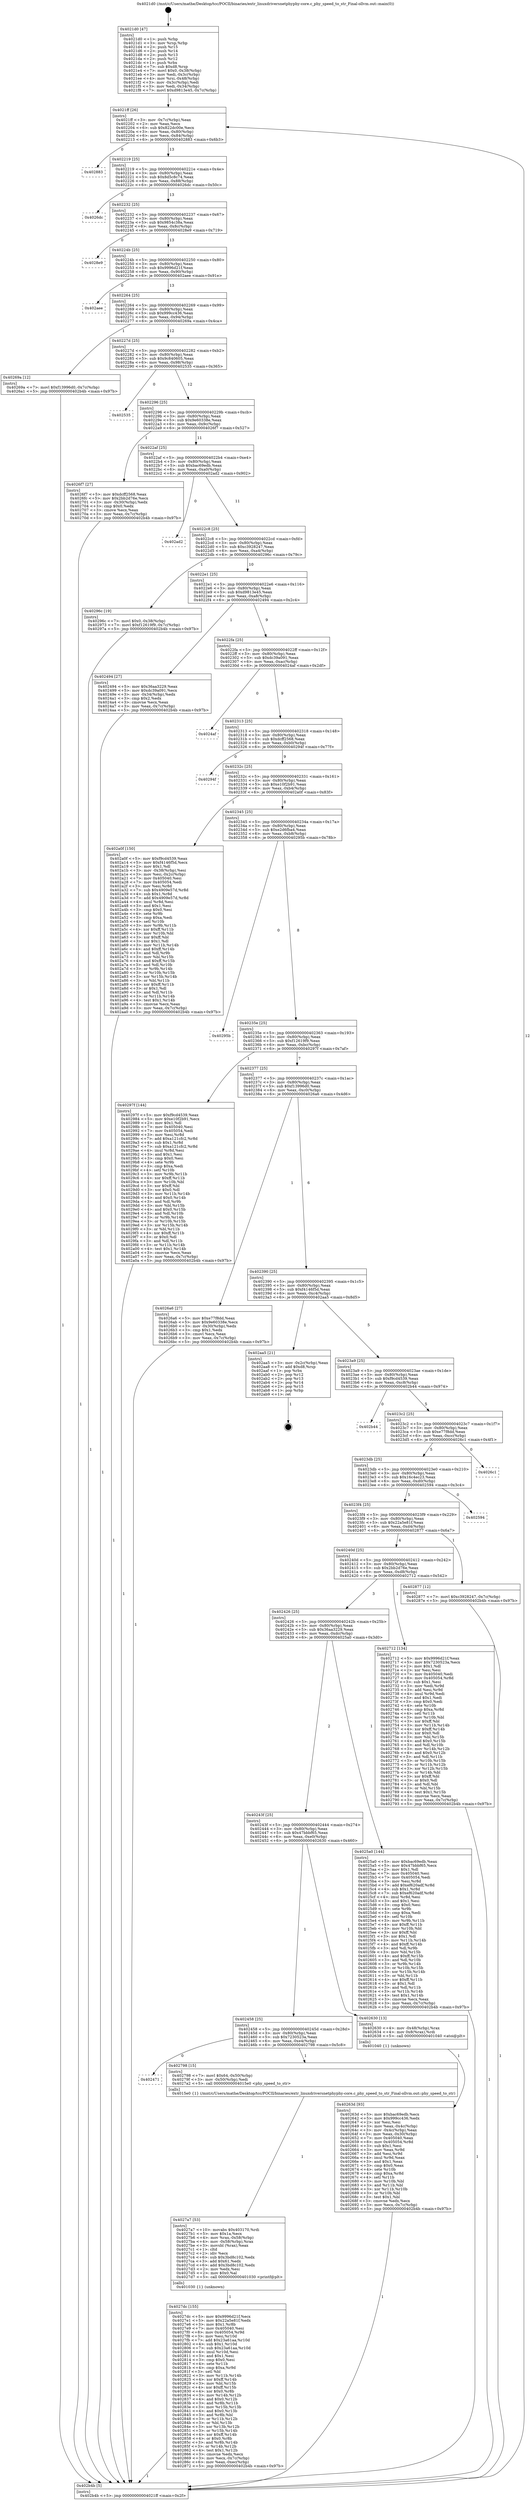 digraph "0x4021d0" {
  label = "0x4021d0 (/mnt/c/Users/mathe/Desktop/tcc/POCII/binaries/extr_linuxdriversnetphyphy-core.c_phy_speed_to_str_Final-ollvm.out::main(0))"
  labelloc = "t"
  node[shape=record]

  Entry [label="",width=0.3,height=0.3,shape=circle,fillcolor=black,style=filled]
  "0x4021ff" [label="{
     0x4021ff [26]\l
     | [instrs]\l
     &nbsp;&nbsp;0x4021ff \<+3\>: mov -0x7c(%rbp),%eax\l
     &nbsp;&nbsp;0x402202 \<+2\>: mov %eax,%ecx\l
     &nbsp;&nbsp;0x402204 \<+6\>: sub $0x822dc00e,%ecx\l
     &nbsp;&nbsp;0x40220a \<+3\>: mov %eax,-0x80(%rbp)\l
     &nbsp;&nbsp;0x40220d \<+6\>: mov %ecx,-0x84(%rbp)\l
     &nbsp;&nbsp;0x402213 \<+6\>: je 0000000000402883 \<main+0x6b3\>\l
  }"]
  "0x402883" [label="{
     0x402883\l
  }", style=dashed]
  "0x402219" [label="{
     0x402219 [25]\l
     | [instrs]\l
     &nbsp;&nbsp;0x402219 \<+5\>: jmp 000000000040221e \<main+0x4e\>\l
     &nbsp;&nbsp;0x40221e \<+3\>: mov -0x80(%rbp),%eax\l
     &nbsp;&nbsp;0x402221 \<+5\>: sub $0x8d5c8c74,%eax\l
     &nbsp;&nbsp;0x402226 \<+6\>: mov %eax,-0x88(%rbp)\l
     &nbsp;&nbsp;0x40222c \<+6\>: je 00000000004026dc \<main+0x50c\>\l
  }"]
  Exit [label="",width=0.3,height=0.3,shape=circle,fillcolor=black,style=filled,peripheries=2]
  "0x4026dc" [label="{
     0x4026dc\l
  }", style=dashed]
  "0x402232" [label="{
     0x402232 [25]\l
     | [instrs]\l
     &nbsp;&nbsp;0x402232 \<+5\>: jmp 0000000000402237 \<main+0x67\>\l
     &nbsp;&nbsp;0x402237 \<+3\>: mov -0x80(%rbp),%eax\l
     &nbsp;&nbsp;0x40223a \<+5\>: sub $0x9854c38a,%eax\l
     &nbsp;&nbsp;0x40223f \<+6\>: mov %eax,-0x8c(%rbp)\l
     &nbsp;&nbsp;0x402245 \<+6\>: je 00000000004028e9 \<main+0x719\>\l
  }"]
  "0x4027dc" [label="{
     0x4027dc [155]\l
     | [instrs]\l
     &nbsp;&nbsp;0x4027dc \<+5\>: mov $0x9996d21f,%ecx\l
     &nbsp;&nbsp;0x4027e1 \<+5\>: mov $0x22a5e81f,%edx\l
     &nbsp;&nbsp;0x4027e6 \<+3\>: mov $0x1,%r8b\l
     &nbsp;&nbsp;0x4027e9 \<+7\>: mov 0x405040,%esi\l
     &nbsp;&nbsp;0x4027f0 \<+8\>: mov 0x405054,%r9d\l
     &nbsp;&nbsp;0x4027f8 \<+3\>: mov %esi,%r10d\l
     &nbsp;&nbsp;0x4027fb \<+7\>: add $0x23a61aa,%r10d\l
     &nbsp;&nbsp;0x402802 \<+4\>: sub $0x1,%r10d\l
     &nbsp;&nbsp;0x402806 \<+7\>: sub $0x23a61aa,%r10d\l
     &nbsp;&nbsp;0x40280d \<+4\>: imul %r10d,%esi\l
     &nbsp;&nbsp;0x402811 \<+3\>: and $0x1,%esi\l
     &nbsp;&nbsp;0x402814 \<+3\>: cmp $0x0,%esi\l
     &nbsp;&nbsp;0x402817 \<+4\>: sete %r11b\l
     &nbsp;&nbsp;0x40281b \<+4\>: cmp $0xa,%r9d\l
     &nbsp;&nbsp;0x40281f \<+3\>: setl %bl\l
     &nbsp;&nbsp;0x402822 \<+3\>: mov %r11b,%r14b\l
     &nbsp;&nbsp;0x402825 \<+4\>: xor $0xff,%r14b\l
     &nbsp;&nbsp;0x402829 \<+3\>: mov %bl,%r15b\l
     &nbsp;&nbsp;0x40282c \<+4\>: xor $0xff,%r15b\l
     &nbsp;&nbsp;0x402830 \<+4\>: xor $0x0,%r8b\l
     &nbsp;&nbsp;0x402834 \<+3\>: mov %r14b,%r12b\l
     &nbsp;&nbsp;0x402837 \<+4\>: and $0x0,%r12b\l
     &nbsp;&nbsp;0x40283b \<+3\>: and %r8b,%r11b\l
     &nbsp;&nbsp;0x40283e \<+3\>: mov %r15b,%r13b\l
     &nbsp;&nbsp;0x402841 \<+4\>: and $0x0,%r13b\l
     &nbsp;&nbsp;0x402845 \<+3\>: and %r8b,%bl\l
     &nbsp;&nbsp;0x402848 \<+3\>: or %r11b,%r12b\l
     &nbsp;&nbsp;0x40284b \<+3\>: or %bl,%r13b\l
     &nbsp;&nbsp;0x40284e \<+3\>: xor %r13b,%r12b\l
     &nbsp;&nbsp;0x402851 \<+3\>: or %r15b,%r14b\l
     &nbsp;&nbsp;0x402854 \<+4\>: xor $0xff,%r14b\l
     &nbsp;&nbsp;0x402858 \<+4\>: or $0x0,%r8b\l
     &nbsp;&nbsp;0x40285c \<+3\>: and %r8b,%r14b\l
     &nbsp;&nbsp;0x40285f \<+3\>: or %r14b,%r12b\l
     &nbsp;&nbsp;0x402862 \<+4\>: test $0x1,%r12b\l
     &nbsp;&nbsp;0x402866 \<+3\>: cmovne %edx,%ecx\l
     &nbsp;&nbsp;0x402869 \<+3\>: mov %ecx,-0x7c(%rbp)\l
     &nbsp;&nbsp;0x40286c \<+6\>: mov %eax,-0xec(%rbp)\l
     &nbsp;&nbsp;0x402872 \<+5\>: jmp 0000000000402b4b \<main+0x97b\>\l
  }"]
  "0x4028e9" [label="{
     0x4028e9\l
  }", style=dashed]
  "0x40224b" [label="{
     0x40224b [25]\l
     | [instrs]\l
     &nbsp;&nbsp;0x40224b \<+5\>: jmp 0000000000402250 \<main+0x80\>\l
     &nbsp;&nbsp;0x402250 \<+3\>: mov -0x80(%rbp),%eax\l
     &nbsp;&nbsp;0x402253 \<+5\>: sub $0x9996d21f,%eax\l
     &nbsp;&nbsp;0x402258 \<+6\>: mov %eax,-0x90(%rbp)\l
     &nbsp;&nbsp;0x40225e \<+6\>: je 0000000000402aee \<main+0x91e\>\l
  }"]
  "0x4027a7" [label="{
     0x4027a7 [53]\l
     | [instrs]\l
     &nbsp;&nbsp;0x4027a7 \<+10\>: movabs $0x403170,%rdi\l
     &nbsp;&nbsp;0x4027b1 \<+5\>: mov $0x1a,%ecx\l
     &nbsp;&nbsp;0x4027b6 \<+4\>: mov %rax,-0x58(%rbp)\l
     &nbsp;&nbsp;0x4027ba \<+4\>: mov -0x58(%rbp),%rax\l
     &nbsp;&nbsp;0x4027be \<+3\>: movsbl (%rax),%eax\l
     &nbsp;&nbsp;0x4027c1 \<+1\>: cltd\l
     &nbsp;&nbsp;0x4027c2 \<+2\>: idiv %ecx\l
     &nbsp;&nbsp;0x4027c4 \<+6\>: sub $0x3bd8c102,%edx\l
     &nbsp;&nbsp;0x4027ca \<+3\>: add $0x61,%edx\l
     &nbsp;&nbsp;0x4027cd \<+6\>: add $0x3bd8c102,%edx\l
     &nbsp;&nbsp;0x4027d3 \<+2\>: mov %edx,%esi\l
     &nbsp;&nbsp;0x4027d5 \<+2\>: mov $0x0,%al\l
     &nbsp;&nbsp;0x4027d7 \<+5\>: call 0000000000401030 \<printf@plt\>\l
     | [calls]\l
     &nbsp;&nbsp;0x401030 \{1\} (unknown)\l
  }"]
  "0x402aee" [label="{
     0x402aee\l
  }", style=dashed]
  "0x402264" [label="{
     0x402264 [25]\l
     | [instrs]\l
     &nbsp;&nbsp;0x402264 \<+5\>: jmp 0000000000402269 \<main+0x99\>\l
     &nbsp;&nbsp;0x402269 \<+3\>: mov -0x80(%rbp),%eax\l
     &nbsp;&nbsp;0x40226c \<+5\>: sub $0x999cc436,%eax\l
     &nbsp;&nbsp;0x402271 \<+6\>: mov %eax,-0x94(%rbp)\l
     &nbsp;&nbsp;0x402277 \<+6\>: je 000000000040269a \<main+0x4ca\>\l
  }"]
  "0x402471" [label="{
     0x402471\l
  }", style=dashed]
  "0x40269a" [label="{
     0x40269a [12]\l
     | [instrs]\l
     &nbsp;&nbsp;0x40269a \<+7\>: movl $0xf13996d0,-0x7c(%rbp)\l
     &nbsp;&nbsp;0x4026a1 \<+5\>: jmp 0000000000402b4b \<main+0x97b\>\l
  }"]
  "0x40227d" [label="{
     0x40227d [25]\l
     | [instrs]\l
     &nbsp;&nbsp;0x40227d \<+5\>: jmp 0000000000402282 \<main+0xb2\>\l
     &nbsp;&nbsp;0x402282 \<+3\>: mov -0x80(%rbp),%eax\l
     &nbsp;&nbsp;0x402285 \<+5\>: sub $0x9c840605,%eax\l
     &nbsp;&nbsp;0x40228a \<+6\>: mov %eax,-0x98(%rbp)\l
     &nbsp;&nbsp;0x402290 \<+6\>: je 0000000000402535 \<main+0x365\>\l
  }"]
  "0x402798" [label="{
     0x402798 [15]\l
     | [instrs]\l
     &nbsp;&nbsp;0x402798 \<+7\>: movl $0x64,-0x50(%rbp)\l
     &nbsp;&nbsp;0x40279f \<+3\>: mov -0x50(%rbp),%edi\l
     &nbsp;&nbsp;0x4027a2 \<+5\>: call 00000000004015e0 \<phy_speed_to_str\>\l
     | [calls]\l
     &nbsp;&nbsp;0x4015e0 \{1\} (/mnt/c/Users/mathe/Desktop/tcc/POCII/binaries/extr_linuxdriversnetphyphy-core.c_phy_speed_to_str_Final-ollvm.out::phy_speed_to_str)\l
  }"]
  "0x402535" [label="{
     0x402535\l
  }", style=dashed]
  "0x402296" [label="{
     0x402296 [25]\l
     | [instrs]\l
     &nbsp;&nbsp;0x402296 \<+5\>: jmp 000000000040229b \<main+0xcb\>\l
     &nbsp;&nbsp;0x40229b \<+3\>: mov -0x80(%rbp),%eax\l
     &nbsp;&nbsp;0x40229e \<+5\>: sub $0x9e60338e,%eax\l
     &nbsp;&nbsp;0x4022a3 \<+6\>: mov %eax,-0x9c(%rbp)\l
     &nbsp;&nbsp;0x4022a9 \<+6\>: je 00000000004026f7 \<main+0x527\>\l
  }"]
  "0x40263d" [label="{
     0x40263d [93]\l
     | [instrs]\l
     &nbsp;&nbsp;0x40263d \<+5\>: mov $0xbac69edb,%ecx\l
     &nbsp;&nbsp;0x402642 \<+5\>: mov $0x999cc436,%edx\l
     &nbsp;&nbsp;0x402647 \<+2\>: xor %esi,%esi\l
     &nbsp;&nbsp;0x402649 \<+3\>: mov %eax,-0x4c(%rbp)\l
     &nbsp;&nbsp;0x40264c \<+3\>: mov -0x4c(%rbp),%eax\l
     &nbsp;&nbsp;0x40264f \<+3\>: mov %eax,-0x30(%rbp)\l
     &nbsp;&nbsp;0x402652 \<+7\>: mov 0x405040,%eax\l
     &nbsp;&nbsp;0x402659 \<+8\>: mov 0x405054,%r8d\l
     &nbsp;&nbsp;0x402661 \<+3\>: sub $0x1,%esi\l
     &nbsp;&nbsp;0x402664 \<+3\>: mov %eax,%r9d\l
     &nbsp;&nbsp;0x402667 \<+3\>: add %esi,%r9d\l
     &nbsp;&nbsp;0x40266a \<+4\>: imul %r9d,%eax\l
     &nbsp;&nbsp;0x40266e \<+3\>: and $0x1,%eax\l
     &nbsp;&nbsp;0x402671 \<+3\>: cmp $0x0,%eax\l
     &nbsp;&nbsp;0x402674 \<+4\>: sete %r10b\l
     &nbsp;&nbsp;0x402678 \<+4\>: cmp $0xa,%r8d\l
     &nbsp;&nbsp;0x40267c \<+4\>: setl %r11b\l
     &nbsp;&nbsp;0x402680 \<+3\>: mov %r10b,%bl\l
     &nbsp;&nbsp;0x402683 \<+3\>: and %r11b,%bl\l
     &nbsp;&nbsp;0x402686 \<+3\>: xor %r11b,%r10b\l
     &nbsp;&nbsp;0x402689 \<+3\>: or %r10b,%bl\l
     &nbsp;&nbsp;0x40268c \<+3\>: test $0x1,%bl\l
     &nbsp;&nbsp;0x40268f \<+3\>: cmovne %edx,%ecx\l
     &nbsp;&nbsp;0x402692 \<+3\>: mov %ecx,-0x7c(%rbp)\l
     &nbsp;&nbsp;0x402695 \<+5\>: jmp 0000000000402b4b \<main+0x97b\>\l
  }"]
  "0x4026f7" [label="{
     0x4026f7 [27]\l
     | [instrs]\l
     &nbsp;&nbsp;0x4026f7 \<+5\>: mov $0xdcff2568,%eax\l
     &nbsp;&nbsp;0x4026fc \<+5\>: mov $0x2bb2d76e,%ecx\l
     &nbsp;&nbsp;0x402701 \<+3\>: mov -0x30(%rbp),%edx\l
     &nbsp;&nbsp;0x402704 \<+3\>: cmp $0x0,%edx\l
     &nbsp;&nbsp;0x402707 \<+3\>: cmove %ecx,%eax\l
     &nbsp;&nbsp;0x40270a \<+3\>: mov %eax,-0x7c(%rbp)\l
     &nbsp;&nbsp;0x40270d \<+5\>: jmp 0000000000402b4b \<main+0x97b\>\l
  }"]
  "0x4022af" [label="{
     0x4022af [25]\l
     | [instrs]\l
     &nbsp;&nbsp;0x4022af \<+5\>: jmp 00000000004022b4 \<main+0xe4\>\l
     &nbsp;&nbsp;0x4022b4 \<+3\>: mov -0x80(%rbp),%eax\l
     &nbsp;&nbsp;0x4022b7 \<+5\>: sub $0xbac69edb,%eax\l
     &nbsp;&nbsp;0x4022bc \<+6\>: mov %eax,-0xa0(%rbp)\l
     &nbsp;&nbsp;0x4022c2 \<+6\>: je 0000000000402ad2 \<main+0x902\>\l
  }"]
  "0x402458" [label="{
     0x402458 [25]\l
     | [instrs]\l
     &nbsp;&nbsp;0x402458 \<+5\>: jmp 000000000040245d \<main+0x28d\>\l
     &nbsp;&nbsp;0x40245d \<+3\>: mov -0x80(%rbp),%eax\l
     &nbsp;&nbsp;0x402460 \<+5\>: sub $0x7230523a,%eax\l
     &nbsp;&nbsp;0x402465 \<+6\>: mov %eax,-0xe4(%rbp)\l
     &nbsp;&nbsp;0x40246b \<+6\>: je 0000000000402798 \<main+0x5c8\>\l
  }"]
  "0x402ad2" [label="{
     0x402ad2\l
  }", style=dashed]
  "0x4022c8" [label="{
     0x4022c8 [25]\l
     | [instrs]\l
     &nbsp;&nbsp;0x4022c8 \<+5\>: jmp 00000000004022cd \<main+0xfd\>\l
     &nbsp;&nbsp;0x4022cd \<+3\>: mov -0x80(%rbp),%eax\l
     &nbsp;&nbsp;0x4022d0 \<+5\>: sub $0xc3928247,%eax\l
     &nbsp;&nbsp;0x4022d5 \<+6\>: mov %eax,-0xa4(%rbp)\l
     &nbsp;&nbsp;0x4022db \<+6\>: je 000000000040296c \<main+0x79c\>\l
  }"]
  "0x402630" [label="{
     0x402630 [13]\l
     | [instrs]\l
     &nbsp;&nbsp;0x402630 \<+4\>: mov -0x48(%rbp),%rax\l
     &nbsp;&nbsp;0x402634 \<+4\>: mov 0x8(%rax),%rdi\l
     &nbsp;&nbsp;0x402638 \<+5\>: call 0000000000401040 \<atoi@plt\>\l
     | [calls]\l
     &nbsp;&nbsp;0x401040 \{1\} (unknown)\l
  }"]
  "0x40296c" [label="{
     0x40296c [19]\l
     | [instrs]\l
     &nbsp;&nbsp;0x40296c \<+7\>: movl $0x0,-0x38(%rbp)\l
     &nbsp;&nbsp;0x402973 \<+7\>: movl $0xf12619f9,-0x7c(%rbp)\l
     &nbsp;&nbsp;0x40297a \<+5\>: jmp 0000000000402b4b \<main+0x97b\>\l
  }"]
  "0x4022e1" [label="{
     0x4022e1 [25]\l
     | [instrs]\l
     &nbsp;&nbsp;0x4022e1 \<+5\>: jmp 00000000004022e6 \<main+0x116\>\l
     &nbsp;&nbsp;0x4022e6 \<+3\>: mov -0x80(%rbp),%eax\l
     &nbsp;&nbsp;0x4022e9 \<+5\>: sub $0xd9813e45,%eax\l
     &nbsp;&nbsp;0x4022ee \<+6\>: mov %eax,-0xa8(%rbp)\l
     &nbsp;&nbsp;0x4022f4 \<+6\>: je 0000000000402494 \<main+0x2c4\>\l
  }"]
  "0x40243f" [label="{
     0x40243f [25]\l
     | [instrs]\l
     &nbsp;&nbsp;0x40243f \<+5\>: jmp 0000000000402444 \<main+0x274\>\l
     &nbsp;&nbsp;0x402444 \<+3\>: mov -0x80(%rbp),%eax\l
     &nbsp;&nbsp;0x402447 \<+5\>: sub $0x47bbbf65,%eax\l
     &nbsp;&nbsp;0x40244c \<+6\>: mov %eax,-0xe0(%rbp)\l
     &nbsp;&nbsp;0x402452 \<+6\>: je 0000000000402630 \<main+0x460\>\l
  }"]
  "0x402494" [label="{
     0x402494 [27]\l
     | [instrs]\l
     &nbsp;&nbsp;0x402494 \<+5\>: mov $0x36aa3229,%eax\l
     &nbsp;&nbsp;0x402499 \<+5\>: mov $0xdc39a091,%ecx\l
     &nbsp;&nbsp;0x40249e \<+3\>: mov -0x34(%rbp),%edx\l
     &nbsp;&nbsp;0x4024a1 \<+3\>: cmp $0x2,%edx\l
     &nbsp;&nbsp;0x4024a4 \<+3\>: cmovne %ecx,%eax\l
     &nbsp;&nbsp;0x4024a7 \<+3\>: mov %eax,-0x7c(%rbp)\l
     &nbsp;&nbsp;0x4024aa \<+5\>: jmp 0000000000402b4b \<main+0x97b\>\l
  }"]
  "0x4022fa" [label="{
     0x4022fa [25]\l
     | [instrs]\l
     &nbsp;&nbsp;0x4022fa \<+5\>: jmp 00000000004022ff \<main+0x12f\>\l
     &nbsp;&nbsp;0x4022ff \<+3\>: mov -0x80(%rbp),%eax\l
     &nbsp;&nbsp;0x402302 \<+5\>: sub $0xdc39a091,%eax\l
     &nbsp;&nbsp;0x402307 \<+6\>: mov %eax,-0xac(%rbp)\l
     &nbsp;&nbsp;0x40230d \<+6\>: je 00000000004024af \<main+0x2df\>\l
  }"]
  "0x402b4b" [label="{
     0x402b4b [5]\l
     | [instrs]\l
     &nbsp;&nbsp;0x402b4b \<+5\>: jmp 00000000004021ff \<main+0x2f\>\l
  }"]
  "0x4021d0" [label="{
     0x4021d0 [47]\l
     | [instrs]\l
     &nbsp;&nbsp;0x4021d0 \<+1\>: push %rbp\l
     &nbsp;&nbsp;0x4021d1 \<+3\>: mov %rsp,%rbp\l
     &nbsp;&nbsp;0x4021d4 \<+2\>: push %r15\l
     &nbsp;&nbsp;0x4021d6 \<+2\>: push %r14\l
     &nbsp;&nbsp;0x4021d8 \<+2\>: push %r13\l
     &nbsp;&nbsp;0x4021da \<+2\>: push %r12\l
     &nbsp;&nbsp;0x4021dc \<+1\>: push %rbx\l
     &nbsp;&nbsp;0x4021dd \<+7\>: sub $0xd8,%rsp\l
     &nbsp;&nbsp;0x4021e4 \<+7\>: movl $0x0,-0x38(%rbp)\l
     &nbsp;&nbsp;0x4021eb \<+3\>: mov %edi,-0x3c(%rbp)\l
     &nbsp;&nbsp;0x4021ee \<+4\>: mov %rsi,-0x48(%rbp)\l
     &nbsp;&nbsp;0x4021f2 \<+3\>: mov -0x3c(%rbp),%edi\l
     &nbsp;&nbsp;0x4021f5 \<+3\>: mov %edi,-0x34(%rbp)\l
     &nbsp;&nbsp;0x4021f8 \<+7\>: movl $0xd9813e45,-0x7c(%rbp)\l
  }"]
  "0x4025a0" [label="{
     0x4025a0 [144]\l
     | [instrs]\l
     &nbsp;&nbsp;0x4025a0 \<+5\>: mov $0xbac69edb,%eax\l
     &nbsp;&nbsp;0x4025a5 \<+5\>: mov $0x47bbbf65,%ecx\l
     &nbsp;&nbsp;0x4025aa \<+2\>: mov $0x1,%dl\l
     &nbsp;&nbsp;0x4025ac \<+7\>: mov 0x405040,%esi\l
     &nbsp;&nbsp;0x4025b3 \<+7\>: mov 0x405054,%edi\l
     &nbsp;&nbsp;0x4025ba \<+3\>: mov %esi,%r8d\l
     &nbsp;&nbsp;0x4025bd \<+7\>: add $0xef620adf,%r8d\l
     &nbsp;&nbsp;0x4025c4 \<+4\>: sub $0x1,%r8d\l
     &nbsp;&nbsp;0x4025c8 \<+7\>: sub $0xef620adf,%r8d\l
     &nbsp;&nbsp;0x4025cf \<+4\>: imul %r8d,%esi\l
     &nbsp;&nbsp;0x4025d3 \<+3\>: and $0x1,%esi\l
     &nbsp;&nbsp;0x4025d6 \<+3\>: cmp $0x0,%esi\l
     &nbsp;&nbsp;0x4025d9 \<+4\>: sete %r9b\l
     &nbsp;&nbsp;0x4025dd \<+3\>: cmp $0xa,%edi\l
     &nbsp;&nbsp;0x4025e0 \<+4\>: setl %r10b\l
     &nbsp;&nbsp;0x4025e4 \<+3\>: mov %r9b,%r11b\l
     &nbsp;&nbsp;0x4025e7 \<+4\>: xor $0xff,%r11b\l
     &nbsp;&nbsp;0x4025eb \<+3\>: mov %r10b,%bl\l
     &nbsp;&nbsp;0x4025ee \<+3\>: xor $0xff,%bl\l
     &nbsp;&nbsp;0x4025f1 \<+3\>: xor $0x1,%dl\l
     &nbsp;&nbsp;0x4025f4 \<+3\>: mov %r11b,%r14b\l
     &nbsp;&nbsp;0x4025f7 \<+4\>: and $0xff,%r14b\l
     &nbsp;&nbsp;0x4025fb \<+3\>: and %dl,%r9b\l
     &nbsp;&nbsp;0x4025fe \<+3\>: mov %bl,%r15b\l
     &nbsp;&nbsp;0x402601 \<+4\>: and $0xff,%r15b\l
     &nbsp;&nbsp;0x402605 \<+3\>: and %dl,%r10b\l
     &nbsp;&nbsp;0x402608 \<+3\>: or %r9b,%r14b\l
     &nbsp;&nbsp;0x40260b \<+3\>: or %r10b,%r15b\l
     &nbsp;&nbsp;0x40260e \<+3\>: xor %r15b,%r14b\l
     &nbsp;&nbsp;0x402611 \<+3\>: or %bl,%r11b\l
     &nbsp;&nbsp;0x402614 \<+4\>: xor $0xff,%r11b\l
     &nbsp;&nbsp;0x402618 \<+3\>: or $0x1,%dl\l
     &nbsp;&nbsp;0x40261b \<+3\>: and %dl,%r11b\l
     &nbsp;&nbsp;0x40261e \<+3\>: or %r11b,%r14b\l
     &nbsp;&nbsp;0x402621 \<+4\>: test $0x1,%r14b\l
     &nbsp;&nbsp;0x402625 \<+3\>: cmovne %ecx,%eax\l
     &nbsp;&nbsp;0x402628 \<+3\>: mov %eax,-0x7c(%rbp)\l
     &nbsp;&nbsp;0x40262b \<+5\>: jmp 0000000000402b4b \<main+0x97b\>\l
  }"]
  "0x4024af" [label="{
     0x4024af\l
  }", style=dashed]
  "0x402313" [label="{
     0x402313 [25]\l
     | [instrs]\l
     &nbsp;&nbsp;0x402313 \<+5\>: jmp 0000000000402318 \<main+0x148\>\l
     &nbsp;&nbsp;0x402318 \<+3\>: mov -0x80(%rbp),%eax\l
     &nbsp;&nbsp;0x40231b \<+5\>: sub $0xdcff2568,%eax\l
     &nbsp;&nbsp;0x402320 \<+6\>: mov %eax,-0xb0(%rbp)\l
     &nbsp;&nbsp;0x402326 \<+6\>: je 000000000040294f \<main+0x77f\>\l
  }"]
  "0x402426" [label="{
     0x402426 [25]\l
     | [instrs]\l
     &nbsp;&nbsp;0x402426 \<+5\>: jmp 000000000040242b \<main+0x25b\>\l
     &nbsp;&nbsp;0x40242b \<+3\>: mov -0x80(%rbp),%eax\l
     &nbsp;&nbsp;0x40242e \<+5\>: sub $0x36aa3229,%eax\l
     &nbsp;&nbsp;0x402433 \<+6\>: mov %eax,-0xdc(%rbp)\l
     &nbsp;&nbsp;0x402439 \<+6\>: je 00000000004025a0 \<main+0x3d0\>\l
  }"]
  "0x40294f" [label="{
     0x40294f\l
  }", style=dashed]
  "0x40232c" [label="{
     0x40232c [25]\l
     | [instrs]\l
     &nbsp;&nbsp;0x40232c \<+5\>: jmp 0000000000402331 \<main+0x161\>\l
     &nbsp;&nbsp;0x402331 \<+3\>: mov -0x80(%rbp),%eax\l
     &nbsp;&nbsp;0x402334 \<+5\>: sub $0xe10f2b91,%eax\l
     &nbsp;&nbsp;0x402339 \<+6\>: mov %eax,-0xb4(%rbp)\l
     &nbsp;&nbsp;0x40233f \<+6\>: je 0000000000402a0f \<main+0x83f\>\l
  }"]
  "0x402712" [label="{
     0x402712 [134]\l
     | [instrs]\l
     &nbsp;&nbsp;0x402712 \<+5\>: mov $0x9996d21f,%eax\l
     &nbsp;&nbsp;0x402717 \<+5\>: mov $0x7230523a,%ecx\l
     &nbsp;&nbsp;0x40271c \<+2\>: mov $0x1,%dl\l
     &nbsp;&nbsp;0x40271e \<+2\>: xor %esi,%esi\l
     &nbsp;&nbsp;0x402720 \<+7\>: mov 0x405040,%edi\l
     &nbsp;&nbsp;0x402727 \<+8\>: mov 0x405054,%r8d\l
     &nbsp;&nbsp;0x40272f \<+3\>: sub $0x1,%esi\l
     &nbsp;&nbsp;0x402732 \<+3\>: mov %edi,%r9d\l
     &nbsp;&nbsp;0x402735 \<+3\>: add %esi,%r9d\l
     &nbsp;&nbsp;0x402738 \<+4\>: imul %r9d,%edi\l
     &nbsp;&nbsp;0x40273c \<+3\>: and $0x1,%edi\l
     &nbsp;&nbsp;0x40273f \<+3\>: cmp $0x0,%edi\l
     &nbsp;&nbsp;0x402742 \<+4\>: sete %r10b\l
     &nbsp;&nbsp;0x402746 \<+4\>: cmp $0xa,%r8d\l
     &nbsp;&nbsp;0x40274a \<+4\>: setl %r11b\l
     &nbsp;&nbsp;0x40274e \<+3\>: mov %r10b,%bl\l
     &nbsp;&nbsp;0x402751 \<+3\>: xor $0xff,%bl\l
     &nbsp;&nbsp;0x402754 \<+3\>: mov %r11b,%r14b\l
     &nbsp;&nbsp;0x402757 \<+4\>: xor $0xff,%r14b\l
     &nbsp;&nbsp;0x40275b \<+3\>: xor $0x0,%dl\l
     &nbsp;&nbsp;0x40275e \<+3\>: mov %bl,%r15b\l
     &nbsp;&nbsp;0x402761 \<+4\>: and $0x0,%r15b\l
     &nbsp;&nbsp;0x402765 \<+3\>: and %dl,%r10b\l
     &nbsp;&nbsp;0x402768 \<+3\>: mov %r14b,%r12b\l
     &nbsp;&nbsp;0x40276b \<+4\>: and $0x0,%r12b\l
     &nbsp;&nbsp;0x40276f \<+3\>: and %dl,%r11b\l
     &nbsp;&nbsp;0x402772 \<+3\>: or %r10b,%r15b\l
     &nbsp;&nbsp;0x402775 \<+3\>: or %r11b,%r12b\l
     &nbsp;&nbsp;0x402778 \<+3\>: xor %r12b,%r15b\l
     &nbsp;&nbsp;0x40277b \<+3\>: or %r14b,%bl\l
     &nbsp;&nbsp;0x40277e \<+3\>: xor $0xff,%bl\l
     &nbsp;&nbsp;0x402781 \<+3\>: or $0x0,%dl\l
     &nbsp;&nbsp;0x402784 \<+2\>: and %dl,%bl\l
     &nbsp;&nbsp;0x402786 \<+3\>: or %bl,%r15b\l
     &nbsp;&nbsp;0x402789 \<+4\>: test $0x1,%r15b\l
     &nbsp;&nbsp;0x40278d \<+3\>: cmovne %ecx,%eax\l
     &nbsp;&nbsp;0x402790 \<+3\>: mov %eax,-0x7c(%rbp)\l
     &nbsp;&nbsp;0x402793 \<+5\>: jmp 0000000000402b4b \<main+0x97b\>\l
  }"]
  "0x402a0f" [label="{
     0x402a0f [150]\l
     | [instrs]\l
     &nbsp;&nbsp;0x402a0f \<+5\>: mov $0xf9cd4539,%eax\l
     &nbsp;&nbsp;0x402a14 \<+5\>: mov $0xf4146f5d,%ecx\l
     &nbsp;&nbsp;0x402a19 \<+2\>: mov $0x1,%dl\l
     &nbsp;&nbsp;0x402a1b \<+3\>: mov -0x38(%rbp),%esi\l
     &nbsp;&nbsp;0x402a1e \<+3\>: mov %esi,-0x2c(%rbp)\l
     &nbsp;&nbsp;0x402a21 \<+7\>: mov 0x405040,%esi\l
     &nbsp;&nbsp;0x402a28 \<+7\>: mov 0x405054,%edi\l
     &nbsp;&nbsp;0x402a2f \<+3\>: mov %esi,%r8d\l
     &nbsp;&nbsp;0x402a32 \<+7\>: sub $0x4909e57d,%r8d\l
     &nbsp;&nbsp;0x402a39 \<+4\>: sub $0x1,%r8d\l
     &nbsp;&nbsp;0x402a3d \<+7\>: add $0x4909e57d,%r8d\l
     &nbsp;&nbsp;0x402a44 \<+4\>: imul %r8d,%esi\l
     &nbsp;&nbsp;0x402a48 \<+3\>: and $0x1,%esi\l
     &nbsp;&nbsp;0x402a4b \<+3\>: cmp $0x0,%esi\l
     &nbsp;&nbsp;0x402a4e \<+4\>: sete %r9b\l
     &nbsp;&nbsp;0x402a52 \<+3\>: cmp $0xa,%edi\l
     &nbsp;&nbsp;0x402a55 \<+4\>: setl %r10b\l
     &nbsp;&nbsp;0x402a59 \<+3\>: mov %r9b,%r11b\l
     &nbsp;&nbsp;0x402a5c \<+4\>: xor $0xff,%r11b\l
     &nbsp;&nbsp;0x402a60 \<+3\>: mov %r10b,%bl\l
     &nbsp;&nbsp;0x402a63 \<+3\>: xor $0xff,%bl\l
     &nbsp;&nbsp;0x402a66 \<+3\>: xor $0x1,%dl\l
     &nbsp;&nbsp;0x402a69 \<+3\>: mov %r11b,%r14b\l
     &nbsp;&nbsp;0x402a6c \<+4\>: and $0xff,%r14b\l
     &nbsp;&nbsp;0x402a70 \<+3\>: and %dl,%r9b\l
     &nbsp;&nbsp;0x402a73 \<+3\>: mov %bl,%r15b\l
     &nbsp;&nbsp;0x402a76 \<+4\>: and $0xff,%r15b\l
     &nbsp;&nbsp;0x402a7a \<+3\>: and %dl,%r10b\l
     &nbsp;&nbsp;0x402a7d \<+3\>: or %r9b,%r14b\l
     &nbsp;&nbsp;0x402a80 \<+3\>: or %r10b,%r15b\l
     &nbsp;&nbsp;0x402a83 \<+3\>: xor %r15b,%r14b\l
     &nbsp;&nbsp;0x402a86 \<+3\>: or %bl,%r11b\l
     &nbsp;&nbsp;0x402a89 \<+4\>: xor $0xff,%r11b\l
     &nbsp;&nbsp;0x402a8d \<+3\>: or $0x1,%dl\l
     &nbsp;&nbsp;0x402a90 \<+3\>: and %dl,%r11b\l
     &nbsp;&nbsp;0x402a93 \<+3\>: or %r11b,%r14b\l
     &nbsp;&nbsp;0x402a96 \<+4\>: test $0x1,%r14b\l
     &nbsp;&nbsp;0x402a9a \<+3\>: cmovne %ecx,%eax\l
     &nbsp;&nbsp;0x402a9d \<+3\>: mov %eax,-0x7c(%rbp)\l
     &nbsp;&nbsp;0x402aa0 \<+5\>: jmp 0000000000402b4b \<main+0x97b\>\l
  }"]
  "0x402345" [label="{
     0x402345 [25]\l
     | [instrs]\l
     &nbsp;&nbsp;0x402345 \<+5\>: jmp 000000000040234a \<main+0x17a\>\l
     &nbsp;&nbsp;0x40234a \<+3\>: mov -0x80(%rbp),%eax\l
     &nbsp;&nbsp;0x40234d \<+5\>: sub $0xe2d6fba4,%eax\l
     &nbsp;&nbsp;0x402352 \<+6\>: mov %eax,-0xb8(%rbp)\l
     &nbsp;&nbsp;0x402358 \<+6\>: je 000000000040295b \<main+0x78b\>\l
  }"]
  "0x40240d" [label="{
     0x40240d [25]\l
     | [instrs]\l
     &nbsp;&nbsp;0x40240d \<+5\>: jmp 0000000000402412 \<main+0x242\>\l
     &nbsp;&nbsp;0x402412 \<+3\>: mov -0x80(%rbp),%eax\l
     &nbsp;&nbsp;0x402415 \<+5\>: sub $0x2bb2d76e,%eax\l
     &nbsp;&nbsp;0x40241a \<+6\>: mov %eax,-0xd8(%rbp)\l
     &nbsp;&nbsp;0x402420 \<+6\>: je 0000000000402712 \<main+0x542\>\l
  }"]
  "0x40295b" [label="{
     0x40295b\l
  }", style=dashed]
  "0x40235e" [label="{
     0x40235e [25]\l
     | [instrs]\l
     &nbsp;&nbsp;0x40235e \<+5\>: jmp 0000000000402363 \<main+0x193\>\l
     &nbsp;&nbsp;0x402363 \<+3\>: mov -0x80(%rbp),%eax\l
     &nbsp;&nbsp;0x402366 \<+5\>: sub $0xf12619f9,%eax\l
     &nbsp;&nbsp;0x40236b \<+6\>: mov %eax,-0xbc(%rbp)\l
     &nbsp;&nbsp;0x402371 \<+6\>: je 000000000040297f \<main+0x7af\>\l
  }"]
  "0x402877" [label="{
     0x402877 [12]\l
     | [instrs]\l
     &nbsp;&nbsp;0x402877 \<+7\>: movl $0xc3928247,-0x7c(%rbp)\l
     &nbsp;&nbsp;0x40287e \<+5\>: jmp 0000000000402b4b \<main+0x97b\>\l
  }"]
  "0x40297f" [label="{
     0x40297f [144]\l
     | [instrs]\l
     &nbsp;&nbsp;0x40297f \<+5\>: mov $0xf9cd4539,%eax\l
     &nbsp;&nbsp;0x402984 \<+5\>: mov $0xe10f2b91,%ecx\l
     &nbsp;&nbsp;0x402989 \<+2\>: mov $0x1,%dl\l
     &nbsp;&nbsp;0x40298b \<+7\>: mov 0x405040,%esi\l
     &nbsp;&nbsp;0x402992 \<+7\>: mov 0x405054,%edi\l
     &nbsp;&nbsp;0x402999 \<+3\>: mov %esi,%r8d\l
     &nbsp;&nbsp;0x40299c \<+7\>: add $0xa121cfc2,%r8d\l
     &nbsp;&nbsp;0x4029a3 \<+4\>: sub $0x1,%r8d\l
     &nbsp;&nbsp;0x4029a7 \<+7\>: sub $0xa121cfc2,%r8d\l
     &nbsp;&nbsp;0x4029ae \<+4\>: imul %r8d,%esi\l
     &nbsp;&nbsp;0x4029b2 \<+3\>: and $0x1,%esi\l
     &nbsp;&nbsp;0x4029b5 \<+3\>: cmp $0x0,%esi\l
     &nbsp;&nbsp;0x4029b8 \<+4\>: sete %r9b\l
     &nbsp;&nbsp;0x4029bc \<+3\>: cmp $0xa,%edi\l
     &nbsp;&nbsp;0x4029bf \<+4\>: setl %r10b\l
     &nbsp;&nbsp;0x4029c3 \<+3\>: mov %r9b,%r11b\l
     &nbsp;&nbsp;0x4029c6 \<+4\>: xor $0xff,%r11b\l
     &nbsp;&nbsp;0x4029ca \<+3\>: mov %r10b,%bl\l
     &nbsp;&nbsp;0x4029cd \<+3\>: xor $0xff,%bl\l
     &nbsp;&nbsp;0x4029d0 \<+3\>: xor $0x0,%dl\l
     &nbsp;&nbsp;0x4029d3 \<+3\>: mov %r11b,%r14b\l
     &nbsp;&nbsp;0x4029d6 \<+4\>: and $0x0,%r14b\l
     &nbsp;&nbsp;0x4029da \<+3\>: and %dl,%r9b\l
     &nbsp;&nbsp;0x4029dd \<+3\>: mov %bl,%r15b\l
     &nbsp;&nbsp;0x4029e0 \<+4\>: and $0x0,%r15b\l
     &nbsp;&nbsp;0x4029e4 \<+3\>: and %dl,%r10b\l
     &nbsp;&nbsp;0x4029e7 \<+3\>: or %r9b,%r14b\l
     &nbsp;&nbsp;0x4029ea \<+3\>: or %r10b,%r15b\l
     &nbsp;&nbsp;0x4029ed \<+3\>: xor %r15b,%r14b\l
     &nbsp;&nbsp;0x4029f0 \<+3\>: or %bl,%r11b\l
     &nbsp;&nbsp;0x4029f3 \<+4\>: xor $0xff,%r11b\l
     &nbsp;&nbsp;0x4029f7 \<+3\>: or $0x0,%dl\l
     &nbsp;&nbsp;0x4029fa \<+3\>: and %dl,%r11b\l
     &nbsp;&nbsp;0x4029fd \<+3\>: or %r11b,%r14b\l
     &nbsp;&nbsp;0x402a00 \<+4\>: test $0x1,%r14b\l
     &nbsp;&nbsp;0x402a04 \<+3\>: cmovne %ecx,%eax\l
     &nbsp;&nbsp;0x402a07 \<+3\>: mov %eax,-0x7c(%rbp)\l
     &nbsp;&nbsp;0x402a0a \<+5\>: jmp 0000000000402b4b \<main+0x97b\>\l
  }"]
  "0x402377" [label="{
     0x402377 [25]\l
     | [instrs]\l
     &nbsp;&nbsp;0x402377 \<+5\>: jmp 000000000040237c \<main+0x1ac\>\l
     &nbsp;&nbsp;0x40237c \<+3\>: mov -0x80(%rbp),%eax\l
     &nbsp;&nbsp;0x40237f \<+5\>: sub $0xf13996d0,%eax\l
     &nbsp;&nbsp;0x402384 \<+6\>: mov %eax,-0xc0(%rbp)\l
     &nbsp;&nbsp;0x40238a \<+6\>: je 00000000004026a6 \<main+0x4d6\>\l
  }"]
  "0x4023f4" [label="{
     0x4023f4 [25]\l
     | [instrs]\l
     &nbsp;&nbsp;0x4023f4 \<+5\>: jmp 00000000004023f9 \<main+0x229\>\l
     &nbsp;&nbsp;0x4023f9 \<+3\>: mov -0x80(%rbp),%eax\l
     &nbsp;&nbsp;0x4023fc \<+5\>: sub $0x22a5e81f,%eax\l
     &nbsp;&nbsp;0x402401 \<+6\>: mov %eax,-0xd4(%rbp)\l
     &nbsp;&nbsp;0x402407 \<+6\>: je 0000000000402877 \<main+0x6a7\>\l
  }"]
  "0x4026a6" [label="{
     0x4026a6 [27]\l
     | [instrs]\l
     &nbsp;&nbsp;0x4026a6 \<+5\>: mov $0xe77f8dd,%eax\l
     &nbsp;&nbsp;0x4026ab \<+5\>: mov $0x9e60338e,%ecx\l
     &nbsp;&nbsp;0x4026b0 \<+3\>: mov -0x30(%rbp),%edx\l
     &nbsp;&nbsp;0x4026b3 \<+3\>: cmp $0x1,%edx\l
     &nbsp;&nbsp;0x4026b6 \<+3\>: cmovl %ecx,%eax\l
     &nbsp;&nbsp;0x4026b9 \<+3\>: mov %eax,-0x7c(%rbp)\l
     &nbsp;&nbsp;0x4026bc \<+5\>: jmp 0000000000402b4b \<main+0x97b\>\l
  }"]
  "0x402390" [label="{
     0x402390 [25]\l
     | [instrs]\l
     &nbsp;&nbsp;0x402390 \<+5\>: jmp 0000000000402395 \<main+0x1c5\>\l
     &nbsp;&nbsp;0x402395 \<+3\>: mov -0x80(%rbp),%eax\l
     &nbsp;&nbsp;0x402398 \<+5\>: sub $0xf4146f5d,%eax\l
     &nbsp;&nbsp;0x40239d \<+6\>: mov %eax,-0xc4(%rbp)\l
     &nbsp;&nbsp;0x4023a3 \<+6\>: je 0000000000402aa5 \<main+0x8d5\>\l
  }"]
  "0x402594" [label="{
     0x402594\l
  }", style=dashed]
  "0x402aa5" [label="{
     0x402aa5 [21]\l
     | [instrs]\l
     &nbsp;&nbsp;0x402aa5 \<+3\>: mov -0x2c(%rbp),%eax\l
     &nbsp;&nbsp;0x402aa8 \<+7\>: add $0xd8,%rsp\l
     &nbsp;&nbsp;0x402aaf \<+1\>: pop %rbx\l
     &nbsp;&nbsp;0x402ab0 \<+2\>: pop %r12\l
     &nbsp;&nbsp;0x402ab2 \<+2\>: pop %r13\l
     &nbsp;&nbsp;0x402ab4 \<+2\>: pop %r14\l
     &nbsp;&nbsp;0x402ab6 \<+2\>: pop %r15\l
     &nbsp;&nbsp;0x402ab8 \<+1\>: pop %rbp\l
     &nbsp;&nbsp;0x402ab9 \<+1\>: ret\l
  }"]
  "0x4023a9" [label="{
     0x4023a9 [25]\l
     | [instrs]\l
     &nbsp;&nbsp;0x4023a9 \<+5\>: jmp 00000000004023ae \<main+0x1de\>\l
     &nbsp;&nbsp;0x4023ae \<+3\>: mov -0x80(%rbp),%eax\l
     &nbsp;&nbsp;0x4023b1 \<+5\>: sub $0xf9cd4539,%eax\l
     &nbsp;&nbsp;0x4023b6 \<+6\>: mov %eax,-0xc8(%rbp)\l
     &nbsp;&nbsp;0x4023bc \<+6\>: je 0000000000402b44 \<main+0x974\>\l
  }"]
  "0x4023db" [label="{
     0x4023db [25]\l
     | [instrs]\l
     &nbsp;&nbsp;0x4023db \<+5\>: jmp 00000000004023e0 \<main+0x210\>\l
     &nbsp;&nbsp;0x4023e0 \<+3\>: mov -0x80(%rbp),%eax\l
     &nbsp;&nbsp;0x4023e3 \<+5\>: sub $0x16c4ec23,%eax\l
     &nbsp;&nbsp;0x4023e8 \<+6\>: mov %eax,-0xd0(%rbp)\l
     &nbsp;&nbsp;0x4023ee \<+6\>: je 0000000000402594 \<main+0x3c4\>\l
  }"]
  "0x402b44" [label="{
     0x402b44\l
  }", style=dashed]
  "0x4023c2" [label="{
     0x4023c2 [25]\l
     | [instrs]\l
     &nbsp;&nbsp;0x4023c2 \<+5\>: jmp 00000000004023c7 \<main+0x1f7\>\l
     &nbsp;&nbsp;0x4023c7 \<+3\>: mov -0x80(%rbp),%eax\l
     &nbsp;&nbsp;0x4023ca \<+5\>: sub $0xe77f8dd,%eax\l
     &nbsp;&nbsp;0x4023cf \<+6\>: mov %eax,-0xcc(%rbp)\l
     &nbsp;&nbsp;0x4023d5 \<+6\>: je 00000000004026c1 \<main+0x4f1\>\l
  }"]
  "0x4026c1" [label="{
     0x4026c1\l
  }", style=dashed]
  Entry -> "0x4021d0" [label=" 1"]
  "0x4021ff" -> "0x402883" [label=" 0"]
  "0x4021ff" -> "0x402219" [label=" 13"]
  "0x402aa5" -> Exit [label=" 1"]
  "0x402219" -> "0x4026dc" [label=" 0"]
  "0x402219" -> "0x402232" [label=" 13"]
  "0x402a0f" -> "0x402b4b" [label=" 1"]
  "0x402232" -> "0x4028e9" [label=" 0"]
  "0x402232" -> "0x40224b" [label=" 13"]
  "0x40297f" -> "0x402b4b" [label=" 1"]
  "0x40224b" -> "0x402aee" [label=" 0"]
  "0x40224b" -> "0x402264" [label=" 13"]
  "0x40296c" -> "0x402b4b" [label=" 1"]
  "0x402264" -> "0x40269a" [label=" 1"]
  "0x402264" -> "0x40227d" [label=" 12"]
  "0x402877" -> "0x402b4b" [label=" 1"]
  "0x40227d" -> "0x402535" [label=" 0"]
  "0x40227d" -> "0x402296" [label=" 12"]
  "0x4027dc" -> "0x402b4b" [label=" 1"]
  "0x402296" -> "0x4026f7" [label=" 1"]
  "0x402296" -> "0x4022af" [label=" 11"]
  "0x402798" -> "0x4027a7" [label=" 1"]
  "0x4022af" -> "0x402ad2" [label=" 0"]
  "0x4022af" -> "0x4022c8" [label=" 11"]
  "0x402458" -> "0x402471" [label=" 0"]
  "0x4022c8" -> "0x40296c" [label=" 1"]
  "0x4022c8" -> "0x4022e1" [label=" 10"]
  "0x402458" -> "0x402798" [label=" 1"]
  "0x4022e1" -> "0x402494" [label=" 1"]
  "0x4022e1" -> "0x4022fa" [label=" 9"]
  "0x402494" -> "0x402b4b" [label=" 1"]
  "0x4021d0" -> "0x4021ff" [label=" 1"]
  "0x402b4b" -> "0x4021ff" [label=" 12"]
  "0x402712" -> "0x402b4b" [label=" 1"]
  "0x4022fa" -> "0x4024af" [label=" 0"]
  "0x4022fa" -> "0x402313" [label=" 9"]
  "0x4026f7" -> "0x402b4b" [label=" 1"]
  "0x402313" -> "0x40294f" [label=" 0"]
  "0x402313" -> "0x40232c" [label=" 9"]
  "0x40269a" -> "0x402b4b" [label=" 1"]
  "0x40232c" -> "0x402a0f" [label=" 1"]
  "0x40232c" -> "0x402345" [label=" 8"]
  "0x40263d" -> "0x402b4b" [label=" 1"]
  "0x402345" -> "0x40295b" [label=" 0"]
  "0x402345" -> "0x40235e" [label=" 8"]
  "0x40243f" -> "0x402458" [label=" 1"]
  "0x40235e" -> "0x40297f" [label=" 1"]
  "0x40235e" -> "0x402377" [label=" 7"]
  "0x40243f" -> "0x402630" [label=" 1"]
  "0x402377" -> "0x4026a6" [label=" 1"]
  "0x402377" -> "0x402390" [label=" 6"]
  "0x4025a0" -> "0x402b4b" [label=" 1"]
  "0x402390" -> "0x402aa5" [label=" 1"]
  "0x402390" -> "0x4023a9" [label=" 5"]
  "0x402426" -> "0x40243f" [label=" 2"]
  "0x4023a9" -> "0x402b44" [label=" 0"]
  "0x4023a9" -> "0x4023c2" [label=" 5"]
  "0x4026a6" -> "0x402b4b" [label=" 1"]
  "0x4023c2" -> "0x4026c1" [label=" 0"]
  "0x4023c2" -> "0x4023db" [label=" 5"]
  "0x402426" -> "0x4025a0" [label=" 1"]
  "0x4023db" -> "0x402594" [label=" 0"]
  "0x4023db" -> "0x4023f4" [label=" 5"]
  "0x4027a7" -> "0x4027dc" [label=" 1"]
  "0x4023f4" -> "0x402877" [label=" 1"]
  "0x4023f4" -> "0x40240d" [label=" 4"]
  "0x402630" -> "0x40263d" [label=" 1"]
  "0x40240d" -> "0x402712" [label=" 1"]
  "0x40240d" -> "0x402426" [label=" 3"]
}
